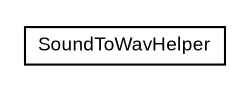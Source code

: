 #!/usr/local/bin/dot
#
# Class diagram 
# Generated by UmlGraph version 4.6 (http://www.spinellis.gr/sw/umlgraph)
#

digraph G {
	edge [fontname="arial",fontsize=10,labelfontname="arial",labelfontsize=10];
	node [fontname="arial",fontsize=10,shape=plaintext];
	// com.octo.captcha.module.web.sound.SoundToWavHelper
	c3782 [label=<<table border="0" cellborder="1" cellspacing="0" cellpadding="2" port="p" href="./SoundToWavHelper.html">
		<tr><td><table border="0" cellspacing="0" cellpadding="1">
			<tr><td> SoundToWavHelper </td></tr>
		</table></td></tr>
		</table>>, fontname="arial", fontcolor="black", fontsize=9.0];
}

